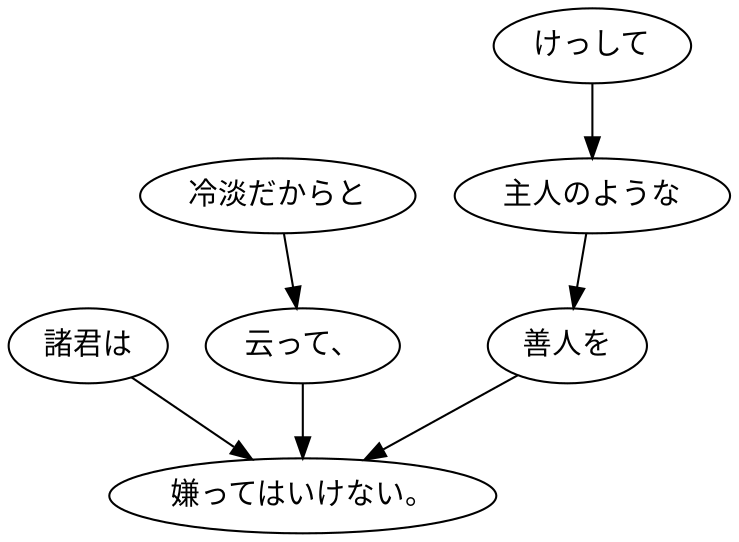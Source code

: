 digraph graph7368 {
	node0 [label="諸君は"];
	node1 [label="冷淡だからと"];
	node2 [label="云って、"];
	node3 [label="けっして"];
	node4 [label="主人のような"];
	node5 [label="善人を"];
	node6 [label="嫌ってはいけない。"];
	node0 -> node6;
	node1 -> node2;
	node2 -> node6;
	node3 -> node4;
	node4 -> node5;
	node5 -> node6;
}
